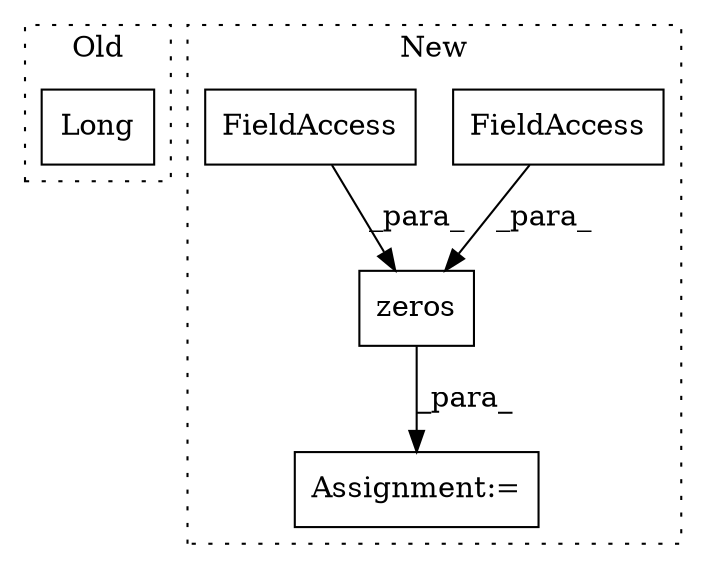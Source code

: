 digraph G {
subgraph cluster0 {
1 [label="Long" a="32" s="4187" l="6" shape="box"];
label = "Old";
style="dotted";
}
subgraph cluster1 {
2 [label="zeros" a="32" s="2732,2801" l="6,1" shape="box"];
3 [label="FieldAccess" a="22" s="2772" l="9" shape="box"];
4 [label="FieldAccess" a="22" s="2740" l="9" shape="box"];
5 [label="Assignment:=" a="7" s="2725" l="1" shape="box"];
label = "New";
style="dotted";
}
2 -> 5 [label="_para_"];
3 -> 2 [label="_para_"];
4 -> 2 [label="_para_"];
}